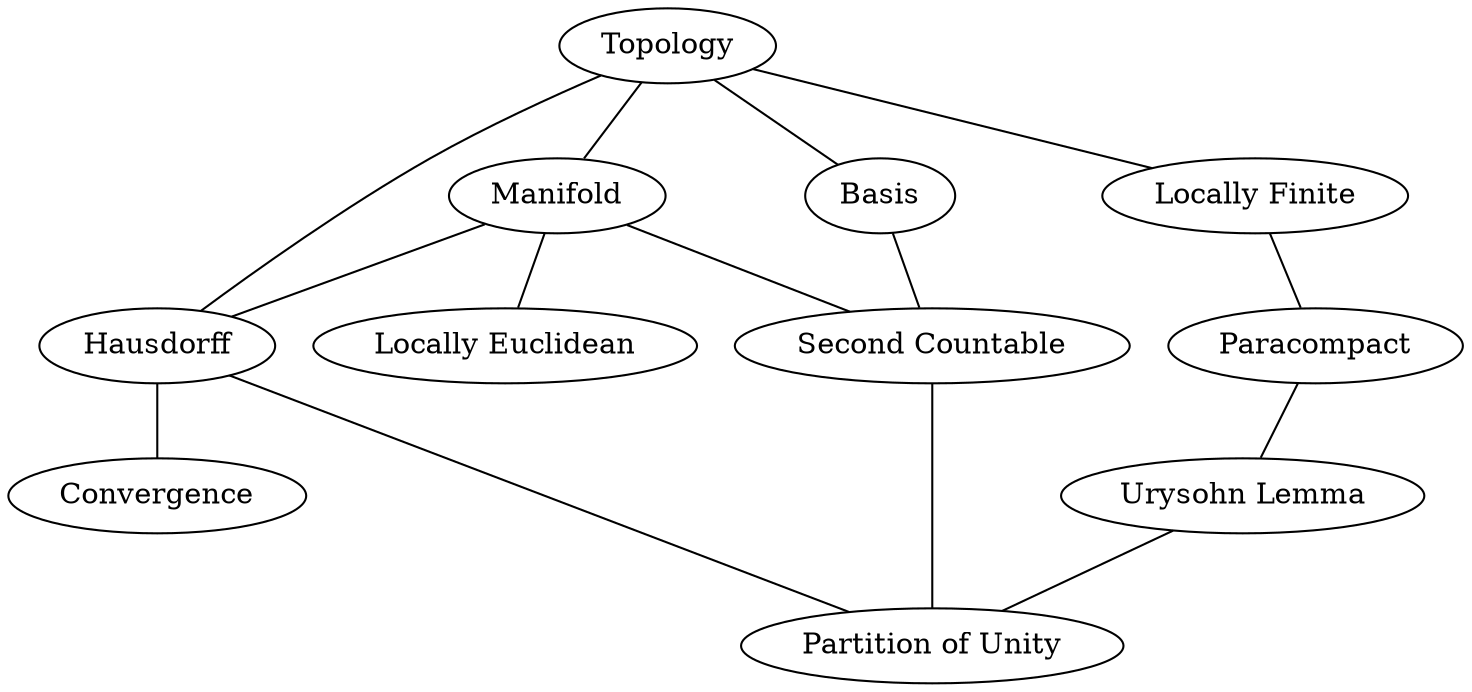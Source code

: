 graph G {
    Manifold -- Hausdorff;
    Manifold -- "Locally Euclidean";
    Manifold -- "Second Countable";
    Topology -- Manifold;
    Topology -- Hausdorff;
    Topology -- Basis;
    Topology -- "Locally Finite";
    "Locally Finite" -- Paracompact;
    Basis -- "Second Countable";
    Hausdorff -- Convergence;
    Paracompact -- "Urysohn Lemma";
    "Urysohn Lemma" -- "Partition of Unity";
    Hausdorff -- "Partition of Unity";
    "Second Countable" -- "Partition of Unity";
}